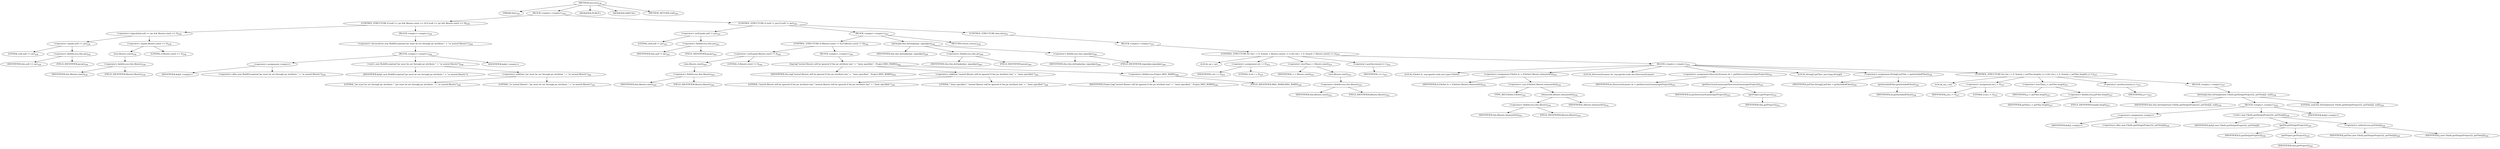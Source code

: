 digraph "execute" {  
"236" [label = <(METHOD,execute)<SUB>238</SUB>> ]
"28" [label = <(PARAM,this)<SUB>238</SUB>> ]
"237" [label = <(BLOCK,&lt;empty&gt;,&lt;empty&gt;)<SUB>238</SUB>> ]
"238" [label = <(CONTROL_STRUCTURE,if (null == jar &amp;&amp; filesets.size() == 0),if (null == jar &amp;&amp; filesets.size() == 0))<SUB>239</SUB>> ]
"239" [label = <(&lt;operator&gt;.logicalAnd,null == jar &amp;&amp; filesets.size() == 0)<SUB>239</SUB>> ]
"240" [label = <(&lt;operator&gt;.equals,null == jar)<SUB>239</SUB>> ]
"241" [label = <(LITERAL,null,null == jar)<SUB>239</SUB>> ]
"242" [label = <(&lt;operator&gt;.fieldAccess,this.jar)<SUB>239</SUB>> ]
"243" [label = <(IDENTIFIER,this,null == jar)<SUB>239</SUB>> ]
"244" [label = <(FIELD_IDENTIFIER,jar,jar)<SUB>239</SUB>> ]
"245" [label = <(&lt;operator&gt;.equals,filesets.size() == 0)<SUB>239</SUB>> ]
"246" [label = <(size,filesets.size())<SUB>239</SUB>> ]
"247" [label = <(&lt;operator&gt;.fieldAccess,this.filesets)<SUB>239</SUB>> ]
"248" [label = <(IDENTIFIER,this,filesets.size())<SUB>239</SUB>> ]
"249" [label = <(FIELD_IDENTIFIER,filesets,filesets)<SUB>239</SUB>> ]
"250" [label = <(LITERAL,0,filesets.size() == 0)<SUB>239</SUB>> ]
"251" [label = <(BLOCK,&lt;empty&gt;,&lt;empty&gt;)<SUB>239</SUB>> ]
"252" [label = <(&lt;operator&gt;.throw,throw new BuildException(&quot;jar must be set through jar attribute &quot; + &quot;or nested filesets&quot;);)<SUB>240</SUB>> ]
"253" [label = <(BLOCK,&lt;empty&gt;,&lt;empty&gt;)<SUB>240</SUB>> ]
"254" [label = <(&lt;operator&gt;.assignment,&lt;empty&gt;)> ]
"255" [label = <(IDENTIFIER,$obj1,&lt;empty&gt;)> ]
"256" [label = <(&lt;operator&gt;.alloc,new BuildException(&quot;jar must be set through jar attribute &quot; + &quot;or nested filesets&quot;))<SUB>240</SUB>> ]
"257" [label = <(&lt;init&gt;,new BuildException(&quot;jar must be set through jar attribute &quot; + &quot;or nested filesets&quot;))<SUB>240</SUB>> ]
"258" [label = <(IDENTIFIER,$obj1,new BuildException(&quot;jar must be set through jar attribute &quot; + &quot;or nested filesets&quot;))> ]
"259" [label = <(&lt;operator&gt;.addition,&quot;jar must be set through jar attribute &quot; + &quot;or nested filesets&quot;)<SUB>240</SUB>> ]
"260" [label = <(LITERAL,&quot;jar must be set through jar attribute &quot;,&quot;jar must be set through jar attribute &quot; + &quot;or nested filesets&quot;)<SUB>240</SUB>> ]
"261" [label = <(LITERAL,&quot;or nested filesets&quot;,&quot;jar must be set through jar attribute &quot; + &quot;or nested filesets&quot;)<SUB>241</SUB>> ]
"262" [label = <(IDENTIFIER,$obj1,&lt;empty&gt;)> ]
"263" [label = <(CONTROL_STRUCTURE,if (null != jar),if (null != jar))<SUB>243</SUB>> ]
"264" [label = <(&lt;operator&gt;.notEquals,null != jar)<SUB>243</SUB>> ]
"265" [label = <(LITERAL,null,null != jar)<SUB>243</SUB>> ]
"266" [label = <(&lt;operator&gt;.fieldAccess,this.jar)<SUB>243</SUB>> ]
"267" [label = <(IDENTIFIER,this,null != jar)<SUB>243</SUB>> ]
"268" [label = <(FIELD_IDENTIFIER,jar,jar)<SUB>243</SUB>> ]
"269" [label = <(BLOCK,&lt;empty&gt;,&lt;empty&gt;)<SUB>243</SUB>> ]
"270" [label = <(CONTROL_STRUCTURE,if (filesets.size() != 0),if (filesets.size() != 0))<SUB>244</SUB>> ]
"271" [label = <(&lt;operator&gt;.notEquals,filesets.size() != 0)<SUB>244</SUB>> ]
"272" [label = <(size,filesets.size())<SUB>244</SUB>> ]
"273" [label = <(&lt;operator&gt;.fieldAccess,this.filesets)<SUB>244</SUB>> ]
"274" [label = <(IDENTIFIER,this,filesets.size())<SUB>244</SUB>> ]
"275" [label = <(FIELD_IDENTIFIER,filesets,filesets)<SUB>244</SUB>> ]
"276" [label = <(LITERAL,0,filesets.size() != 0)<SUB>244</SUB>> ]
"277" [label = <(BLOCK,&lt;empty&gt;,&lt;empty&gt;)<SUB>244</SUB>> ]
"278" [label = <(log,log(&quot;nested filesets will be ignored if the jar attribute has&quot; + &quot; been specified.&quot;, Project.MSG_WARN))<SUB>245</SUB>> ]
"27" [label = <(IDENTIFIER,this,log(&quot;nested filesets will be ignored if the jar attribute has&quot; + &quot; been specified.&quot;, Project.MSG_WARN))<SUB>245</SUB>> ]
"279" [label = <(&lt;operator&gt;.addition,&quot;nested filesets will be ignored if the jar attribute has&quot; + &quot; been specified.&quot;)<SUB>245</SUB>> ]
"280" [label = <(LITERAL,&quot;nested filesets will be ignored if the jar attribute has&quot;,&quot;nested filesets will be ignored if the jar attribute has&quot; + &quot; been specified.&quot;)<SUB>245</SUB>> ]
"281" [label = <(LITERAL,&quot; been specified.&quot;,&quot;nested filesets will be ignored if the jar attribute has&quot; + &quot; been specified.&quot;)<SUB>246</SUB>> ]
"282" [label = <(&lt;operator&gt;.fieldAccess,Project.MSG_WARN)<SUB>246</SUB>> ]
"283" [label = <(IDENTIFIER,Project,log(&quot;nested filesets will be ignored if the jar attribute has&quot; + &quot; been specified.&quot;, Project.MSG_WARN))<SUB>246</SUB>> ]
"284" [label = <(FIELD_IDENTIFIER,MSG_WARN,MSG_WARN)<SUB>246</SUB>> ]
"285" [label = <(doOneJar,this.doOneJar(jar, signedjar))<SUB>249</SUB>> ]
"29" [label = <(IDENTIFIER,this,this.doOneJar(jar, signedjar))<SUB>249</SUB>> ]
"286" [label = <(&lt;operator&gt;.fieldAccess,this.jar)<SUB>249</SUB>> ]
"287" [label = <(IDENTIFIER,this,this.doOneJar(jar, signedjar))<SUB>249</SUB>> ]
"288" [label = <(FIELD_IDENTIFIER,jar,jar)<SUB>249</SUB>> ]
"289" [label = <(&lt;operator&gt;.fieldAccess,this.signedjar)<SUB>249</SUB>> ]
"290" [label = <(IDENTIFIER,this,this.doOneJar(jar, signedjar))<SUB>249</SUB>> ]
"291" [label = <(FIELD_IDENTIFIER,signedjar,signedjar)<SUB>249</SUB>> ]
"292" [label = <(RETURN,return;,return;)<SUB>250</SUB>> ]
"293" [label = <(CONTROL_STRUCTURE,else,else)<SUB>251</SUB>> ]
"294" [label = <(BLOCK,&lt;empty&gt;,&lt;empty&gt;)<SUB>251</SUB>> ]
"295" [label = <(CONTROL_STRUCTURE,for (int i = 0; Some(i &lt; filesets.size()); i++),for (int i = 0; Some(i &lt; filesets.size()); i++))<SUB>253</SUB>> ]
"296" [label = <(LOCAL,int i: int)> ]
"297" [label = <(&lt;operator&gt;.assignment,int i = 0)<SUB>253</SUB>> ]
"298" [label = <(IDENTIFIER,i,int i = 0)<SUB>253</SUB>> ]
"299" [label = <(LITERAL,0,int i = 0)<SUB>253</SUB>> ]
"300" [label = <(&lt;operator&gt;.lessThan,i &lt; filesets.size())<SUB>253</SUB>> ]
"301" [label = <(IDENTIFIER,i,i &lt; filesets.size())<SUB>253</SUB>> ]
"302" [label = <(size,filesets.size())<SUB>253</SUB>> ]
"303" [label = <(&lt;operator&gt;.fieldAccess,this.filesets)<SUB>253</SUB>> ]
"304" [label = <(IDENTIFIER,this,filesets.size())<SUB>253</SUB>> ]
"305" [label = <(FIELD_IDENTIFIER,filesets,filesets)<SUB>253</SUB>> ]
"306" [label = <(&lt;operator&gt;.postIncrement,i++)<SUB>253</SUB>> ]
"307" [label = <(IDENTIFIER,i,i++)<SUB>253</SUB>> ]
"308" [label = <(BLOCK,&lt;empty&gt;,&lt;empty&gt;)<SUB>253</SUB>> ]
"309" [label = <(LOCAL,FileSet fs: org.apache.tools.ant.types.FileSet)> ]
"310" [label = <(&lt;operator&gt;.assignment,FileSet fs = (FileSet) filesets.elementAt(i))<SUB>254</SUB>> ]
"311" [label = <(IDENTIFIER,fs,FileSet fs = (FileSet) filesets.elementAt(i))<SUB>254</SUB>> ]
"312" [label = <(&lt;operator&gt;.cast,(FileSet) filesets.elementAt(i))<SUB>254</SUB>> ]
"313" [label = <(TYPE_REF,FileSet,FileSet)<SUB>254</SUB>> ]
"314" [label = <(elementAt,filesets.elementAt(i))<SUB>254</SUB>> ]
"315" [label = <(&lt;operator&gt;.fieldAccess,this.filesets)<SUB>254</SUB>> ]
"316" [label = <(IDENTIFIER,this,filesets.elementAt(i))<SUB>254</SUB>> ]
"317" [label = <(FIELD_IDENTIFIER,filesets,filesets)<SUB>254</SUB>> ]
"318" [label = <(IDENTIFIER,i,filesets.elementAt(i))<SUB>254</SUB>> ]
"319" [label = <(LOCAL,DirectoryScanner ds: org.apache.tools.ant.DirectoryScanner)> ]
"320" [label = <(&lt;operator&gt;.assignment,DirectoryScanner ds = getDirectoryScanner(getProject()))<SUB>255</SUB>> ]
"321" [label = <(IDENTIFIER,ds,DirectoryScanner ds = getDirectoryScanner(getProject()))<SUB>255</SUB>> ]
"322" [label = <(getDirectoryScanner,getDirectoryScanner(getProject()))<SUB>255</SUB>> ]
"323" [label = <(IDENTIFIER,fs,getDirectoryScanner(getProject()))<SUB>255</SUB>> ]
"324" [label = <(getProject,getProject())<SUB>255</SUB>> ]
"30" [label = <(IDENTIFIER,this,getProject())<SUB>255</SUB>> ]
"325" [label = <(LOCAL,String[] jarFiles: java.lang.String[])> ]
"326" [label = <(&lt;operator&gt;.assignment,String[] jarFiles = getIncludedFiles())<SUB>256</SUB>> ]
"327" [label = <(IDENTIFIER,jarFiles,String[] jarFiles = getIncludedFiles())<SUB>256</SUB>> ]
"328" [label = <(getIncludedFiles,getIncludedFiles())<SUB>256</SUB>> ]
"329" [label = <(IDENTIFIER,ds,getIncludedFiles())<SUB>256</SUB>> ]
"330" [label = <(CONTROL_STRUCTURE,for (int j = 0; Some(j &lt; jarFiles.length); j++),for (int j = 0; Some(j &lt; jarFiles.length); j++))<SUB>257</SUB>> ]
"331" [label = <(LOCAL,int j: int)> ]
"332" [label = <(&lt;operator&gt;.assignment,int j = 0)<SUB>257</SUB>> ]
"333" [label = <(IDENTIFIER,j,int j = 0)<SUB>257</SUB>> ]
"334" [label = <(LITERAL,0,int j = 0)<SUB>257</SUB>> ]
"335" [label = <(&lt;operator&gt;.lessThan,j &lt; jarFiles.length)<SUB>257</SUB>> ]
"336" [label = <(IDENTIFIER,j,j &lt; jarFiles.length)<SUB>257</SUB>> ]
"337" [label = <(&lt;operator&gt;.fieldAccess,jarFiles.length)<SUB>257</SUB>> ]
"338" [label = <(IDENTIFIER,jarFiles,j &lt; jarFiles.length)<SUB>257</SUB>> ]
"339" [label = <(FIELD_IDENTIFIER,length,length)<SUB>257</SUB>> ]
"340" [label = <(&lt;operator&gt;.postIncrement,j++)<SUB>257</SUB>> ]
"341" [label = <(IDENTIFIER,j,j++)<SUB>257</SUB>> ]
"342" [label = <(BLOCK,&lt;empty&gt;,&lt;empty&gt;)<SUB>257</SUB>> ]
"343" [label = <(doOneJar,this.doOneJar(new File(fs.getDir(getProject()), jarFiles[j]), null))<SUB>258</SUB>> ]
"32" [label = <(IDENTIFIER,this,this.doOneJar(new File(fs.getDir(getProject()), jarFiles[j]), null))<SUB>258</SUB>> ]
"344" [label = <(BLOCK,&lt;empty&gt;,&lt;empty&gt;)<SUB>258</SUB>> ]
"345" [label = <(&lt;operator&gt;.assignment,&lt;empty&gt;)> ]
"346" [label = <(IDENTIFIER,$obj2,&lt;empty&gt;)> ]
"347" [label = <(&lt;operator&gt;.alloc,new File(fs.getDir(getProject()), jarFiles[j]))<SUB>258</SUB>> ]
"348" [label = <(&lt;init&gt;,new File(fs.getDir(getProject()), jarFiles[j]))<SUB>258</SUB>> ]
"349" [label = <(IDENTIFIER,$obj2,new File(fs.getDir(getProject()), jarFiles[j]))> ]
"350" [label = <(getDir,getDir(getProject()))<SUB>258</SUB>> ]
"351" [label = <(IDENTIFIER,fs,getDir(getProject()))<SUB>258</SUB>> ]
"352" [label = <(getProject,getProject())<SUB>258</SUB>> ]
"31" [label = <(IDENTIFIER,this,getProject())<SUB>258</SUB>> ]
"353" [label = <(&lt;operator&gt;.indexAccess,jarFiles[j])<SUB>258</SUB>> ]
"354" [label = <(IDENTIFIER,jarFiles,new File(fs.getDir(getProject()), jarFiles[j]))<SUB>258</SUB>> ]
"355" [label = <(IDENTIFIER,j,new File(fs.getDir(getProject()), jarFiles[j]))<SUB>258</SUB>> ]
"356" [label = <(IDENTIFIER,$obj2,&lt;empty&gt;)> ]
"357" [label = <(LITERAL,null,this.doOneJar(new File(fs.getDir(getProject()), jarFiles[j]), null))<SUB>258</SUB>> ]
"358" [label = <(MODIFIER,PUBLIC)> ]
"359" [label = <(MODIFIER,VIRTUAL)> ]
"360" [label = <(METHOD_RETURN,void)<SUB>238</SUB>> ]
  "236" -> "28" 
  "236" -> "237" 
  "236" -> "358" 
  "236" -> "359" 
  "236" -> "360" 
  "237" -> "238" 
  "237" -> "263" 
  "238" -> "239" 
  "238" -> "251" 
  "239" -> "240" 
  "239" -> "245" 
  "240" -> "241" 
  "240" -> "242" 
  "242" -> "243" 
  "242" -> "244" 
  "245" -> "246" 
  "245" -> "250" 
  "246" -> "247" 
  "247" -> "248" 
  "247" -> "249" 
  "251" -> "252" 
  "252" -> "253" 
  "253" -> "254" 
  "253" -> "257" 
  "253" -> "262" 
  "254" -> "255" 
  "254" -> "256" 
  "257" -> "258" 
  "257" -> "259" 
  "259" -> "260" 
  "259" -> "261" 
  "263" -> "264" 
  "263" -> "269" 
  "263" -> "293" 
  "264" -> "265" 
  "264" -> "266" 
  "266" -> "267" 
  "266" -> "268" 
  "269" -> "270" 
  "269" -> "285" 
  "269" -> "292" 
  "270" -> "271" 
  "270" -> "277" 
  "271" -> "272" 
  "271" -> "276" 
  "272" -> "273" 
  "273" -> "274" 
  "273" -> "275" 
  "277" -> "278" 
  "278" -> "27" 
  "278" -> "279" 
  "278" -> "282" 
  "279" -> "280" 
  "279" -> "281" 
  "282" -> "283" 
  "282" -> "284" 
  "285" -> "29" 
  "285" -> "286" 
  "285" -> "289" 
  "286" -> "287" 
  "286" -> "288" 
  "289" -> "290" 
  "289" -> "291" 
  "293" -> "294" 
  "294" -> "295" 
  "295" -> "296" 
  "295" -> "297" 
  "295" -> "300" 
  "295" -> "306" 
  "295" -> "308" 
  "297" -> "298" 
  "297" -> "299" 
  "300" -> "301" 
  "300" -> "302" 
  "302" -> "303" 
  "303" -> "304" 
  "303" -> "305" 
  "306" -> "307" 
  "308" -> "309" 
  "308" -> "310" 
  "308" -> "319" 
  "308" -> "320" 
  "308" -> "325" 
  "308" -> "326" 
  "308" -> "330" 
  "310" -> "311" 
  "310" -> "312" 
  "312" -> "313" 
  "312" -> "314" 
  "314" -> "315" 
  "314" -> "318" 
  "315" -> "316" 
  "315" -> "317" 
  "320" -> "321" 
  "320" -> "322" 
  "322" -> "323" 
  "322" -> "324" 
  "324" -> "30" 
  "326" -> "327" 
  "326" -> "328" 
  "328" -> "329" 
  "330" -> "331" 
  "330" -> "332" 
  "330" -> "335" 
  "330" -> "340" 
  "330" -> "342" 
  "332" -> "333" 
  "332" -> "334" 
  "335" -> "336" 
  "335" -> "337" 
  "337" -> "338" 
  "337" -> "339" 
  "340" -> "341" 
  "342" -> "343" 
  "343" -> "32" 
  "343" -> "344" 
  "343" -> "357" 
  "344" -> "345" 
  "344" -> "348" 
  "344" -> "356" 
  "345" -> "346" 
  "345" -> "347" 
  "348" -> "349" 
  "348" -> "350" 
  "348" -> "353" 
  "350" -> "351" 
  "350" -> "352" 
  "352" -> "31" 
  "353" -> "354" 
  "353" -> "355" 
}
